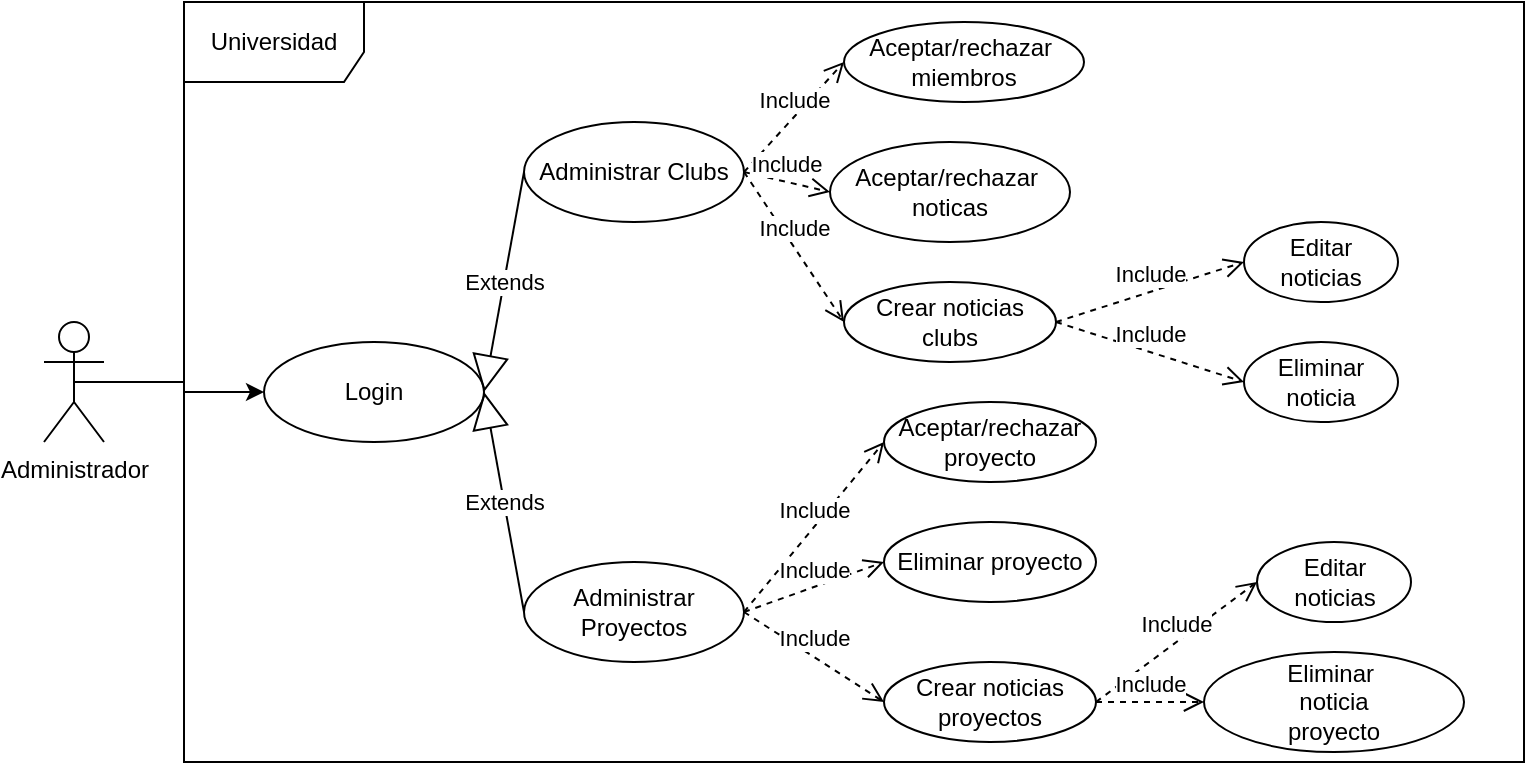 <mxfile version="18.0.2" type="github">
  <diagram id="oVPh_x6df8jIc5s3xTfl" name="Página-1">
    <mxGraphModel dx="1238" dy="548" grid="1" gridSize="10" guides="1" tooltips="1" connect="1" arrows="1" fold="1" page="1" pageScale="1" pageWidth="827" pageHeight="1169" math="0" shadow="0">
      <root>
        <mxCell id="0" />
        <mxCell id="1" parent="0" />
        <mxCell id="KB04ySpdSt4_q-6dJAmI-1" value="Universidad" style="shape=umlFrame;whiteSpace=wrap;html=1;width=90;height=40;" vertex="1" parent="1">
          <mxGeometry x="120" y="80" width="670" height="380" as="geometry" />
        </mxCell>
        <mxCell id="KB04ySpdSt4_q-6dJAmI-34" style="edgeStyle=orthogonalEdgeStyle;rounded=0;orthogonalLoop=1;jettySize=auto;html=1;exitX=0.5;exitY=0.5;exitDx=0;exitDy=0;exitPerimeter=0;" edge="1" parent="1" source="KB04ySpdSt4_q-6dJAmI-2" target="KB04ySpdSt4_q-6dJAmI-8">
          <mxGeometry relative="1" as="geometry" />
        </mxCell>
        <mxCell id="KB04ySpdSt4_q-6dJAmI-2" value="Administrador" style="shape=umlActor;verticalLabelPosition=bottom;verticalAlign=top;html=1;" vertex="1" parent="1">
          <mxGeometry x="50" y="240" width="30" height="60" as="geometry" />
        </mxCell>
        <mxCell id="KB04ySpdSt4_q-6dJAmI-8" value="Login" style="ellipse;whiteSpace=wrap;html=1;" vertex="1" parent="1">
          <mxGeometry x="160" y="250" width="110" height="50" as="geometry" />
        </mxCell>
        <mxCell id="KB04ySpdSt4_q-6dJAmI-9" value="Administrar Clubs" style="ellipse;whiteSpace=wrap;html=1;" vertex="1" parent="1">
          <mxGeometry x="290" y="140" width="110" height="50" as="geometry" />
        </mxCell>
        <mxCell id="KB04ySpdSt4_q-6dJAmI-10" value="Administrar Proyectos" style="ellipse;whiteSpace=wrap;html=1;" vertex="1" parent="1">
          <mxGeometry x="290" y="360" width="110" height="50" as="geometry" />
        </mxCell>
        <mxCell id="KB04ySpdSt4_q-6dJAmI-11" value="Aceptar/rechazar&amp;nbsp;&lt;br&gt;miembros" style="ellipse;whiteSpace=wrap;html=1;" vertex="1" parent="1">
          <mxGeometry x="450" y="90" width="120" height="40" as="geometry" />
        </mxCell>
        <mxCell id="KB04ySpdSt4_q-6dJAmI-12" value="Aceptar/rechazar&amp;nbsp;&lt;br&gt;noticas" style="ellipse;whiteSpace=wrap;html=1;" vertex="1" parent="1">
          <mxGeometry x="443" y="150" width="120" height="50" as="geometry" />
        </mxCell>
        <mxCell id="KB04ySpdSt4_q-6dJAmI-13" value="Crear noticias&lt;br&gt;clubs" style="ellipse;whiteSpace=wrap;html=1;" vertex="1" parent="1">
          <mxGeometry x="450" y="220" width="106" height="40" as="geometry" />
        </mxCell>
        <mxCell id="KB04ySpdSt4_q-6dJAmI-14" value="Extends" style="endArrow=block;endSize=16;endFill=0;html=1;rounded=0;exitX=0;exitY=0.5;exitDx=0;exitDy=0;entryX=1;entryY=0.5;entryDx=0;entryDy=0;" edge="1" parent="1" source="KB04ySpdSt4_q-6dJAmI-9" target="KB04ySpdSt4_q-6dJAmI-8">
          <mxGeometry width="160" relative="1" as="geometry">
            <mxPoint x="490" y="280" as="sourcePoint" />
            <mxPoint x="330" y="280" as="targetPoint" />
          </mxGeometry>
        </mxCell>
        <mxCell id="KB04ySpdSt4_q-6dJAmI-15" value="Extends" style="endArrow=block;endSize=16;endFill=0;html=1;rounded=0;exitX=0;exitY=0.5;exitDx=0;exitDy=0;entryX=1;entryY=0.5;entryDx=0;entryDy=0;" edge="1" parent="1" source="KB04ySpdSt4_q-6dJAmI-10" target="KB04ySpdSt4_q-6dJAmI-8">
          <mxGeometry width="160" relative="1" as="geometry">
            <mxPoint x="280" y="260" as="sourcePoint" />
            <mxPoint x="260" y="370" as="targetPoint" />
          </mxGeometry>
        </mxCell>
        <mxCell id="KB04ySpdSt4_q-6dJAmI-16" value="Include" style="html=1;verticalAlign=bottom;endArrow=open;dashed=1;endSize=8;rounded=0;exitX=1;exitY=0.5;exitDx=0;exitDy=0;entryX=0;entryY=0.5;entryDx=0;entryDy=0;" edge="1" parent="1" source="KB04ySpdSt4_q-6dJAmI-9" target="KB04ySpdSt4_q-6dJAmI-11">
          <mxGeometry relative="1" as="geometry">
            <mxPoint x="370" y="280" as="sourcePoint" />
            <mxPoint x="450" y="280" as="targetPoint" />
          </mxGeometry>
        </mxCell>
        <mxCell id="KB04ySpdSt4_q-6dJAmI-17" value="Include" style="html=1;verticalAlign=bottom;endArrow=open;dashed=1;endSize=8;rounded=0;exitX=1;exitY=0.5;exitDx=0;exitDy=0;entryX=0;entryY=0.5;entryDx=0;entryDy=0;" edge="1" parent="1" source="KB04ySpdSt4_q-6dJAmI-9" target="KB04ySpdSt4_q-6dJAmI-12">
          <mxGeometry relative="1" as="geometry">
            <mxPoint x="410" y="175" as="sourcePoint" />
            <mxPoint x="480" y="120" as="targetPoint" />
          </mxGeometry>
        </mxCell>
        <mxCell id="KB04ySpdSt4_q-6dJAmI-18" value="Include" style="html=1;verticalAlign=bottom;endArrow=open;dashed=1;endSize=8;rounded=0;exitX=1;exitY=0.5;exitDx=0;exitDy=0;entryX=0;entryY=0.5;entryDx=0;entryDy=0;" edge="1" parent="1" source="KB04ySpdSt4_q-6dJAmI-9" target="KB04ySpdSt4_q-6dJAmI-13">
          <mxGeometry relative="1" as="geometry">
            <mxPoint x="410" y="175" as="sourcePoint" />
            <mxPoint x="480" y="175" as="targetPoint" />
          </mxGeometry>
        </mxCell>
        <mxCell id="KB04ySpdSt4_q-6dJAmI-19" value="Aceptar/rechazar&lt;br&gt;proyecto" style="ellipse;whiteSpace=wrap;html=1;" vertex="1" parent="1">
          <mxGeometry x="470" y="280" width="106" height="40" as="geometry" />
        </mxCell>
        <mxCell id="KB04ySpdSt4_q-6dJAmI-20" value="Eliminar proyecto" style="ellipse;whiteSpace=wrap;html=1;" vertex="1" parent="1">
          <mxGeometry x="470" y="340" width="106" height="40" as="geometry" />
        </mxCell>
        <mxCell id="KB04ySpdSt4_q-6dJAmI-21" value="Crear noticias&lt;br&gt;proyectos" style="ellipse;whiteSpace=wrap;html=1;" vertex="1" parent="1">
          <mxGeometry x="470" y="410" width="106" height="40" as="geometry" />
        </mxCell>
        <mxCell id="KB04ySpdSt4_q-6dJAmI-22" value="Editar noticias" style="ellipse;whiteSpace=wrap;html=1;" vertex="1" parent="1">
          <mxGeometry x="650" y="190" width="77" height="40" as="geometry" />
        </mxCell>
        <mxCell id="KB04ySpdSt4_q-6dJAmI-23" value="Eliminar noticia" style="ellipse;whiteSpace=wrap;html=1;" vertex="1" parent="1">
          <mxGeometry x="650" y="250" width="77" height="40" as="geometry" />
        </mxCell>
        <mxCell id="KB04ySpdSt4_q-6dJAmI-25" value="Include" style="html=1;verticalAlign=bottom;endArrow=open;dashed=1;endSize=8;rounded=0;exitX=1;exitY=0.5;exitDx=0;exitDy=0;entryX=0;entryY=0.5;entryDx=0;entryDy=0;" edge="1" parent="1" source="KB04ySpdSt4_q-6dJAmI-13" target="KB04ySpdSt4_q-6dJAmI-22">
          <mxGeometry relative="1" as="geometry">
            <mxPoint x="580" y="185" as="sourcePoint" />
            <mxPoint x="630" y="260" as="targetPoint" />
          </mxGeometry>
        </mxCell>
        <mxCell id="KB04ySpdSt4_q-6dJAmI-26" value="Include" style="html=1;verticalAlign=bottom;endArrow=open;dashed=1;endSize=8;rounded=0;exitX=1;exitY=0.5;exitDx=0;exitDy=0;entryX=0;entryY=0.5;entryDx=0;entryDy=0;" edge="1" parent="1" source="KB04ySpdSt4_q-6dJAmI-13" target="KB04ySpdSt4_q-6dJAmI-23">
          <mxGeometry relative="1" as="geometry">
            <mxPoint x="566" y="250" as="sourcePoint" />
            <mxPoint x="680" y="220" as="targetPoint" />
          </mxGeometry>
        </mxCell>
        <mxCell id="KB04ySpdSt4_q-6dJAmI-27" value="Include" style="html=1;verticalAlign=bottom;endArrow=open;dashed=1;endSize=8;rounded=0;exitX=1;exitY=0.5;exitDx=0;exitDy=0;entryX=0;entryY=0.5;entryDx=0;entryDy=0;" edge="1" parent="1" source="KB04ySpdSt4_q-6dJAmI-10" target="KB04ySpdSt4_q-6dJAmI-19">
          <mxGeometry relative="1" as="geometry">
            <mxPoint x="349" y="310" as="sourcePoint" />
            <mxPoint x="443" y="340" as="targetPoint" />
          </mxGeometry>
        </mxCell>
        <mxCell id="KB04ySpdSt4_q-6dJAmI-28" value="Include" style="html=1;verticalAlign=bottom;endArrow=open;dashed=1;endSize=8;rounded=0;exitX=1;exitY=0.5;exitDx=0;exitDy=0;entryX=0;entryY=0.5;entryDx=0;entryDy=0;" edge="1" parent="1" source="KB04ySpdSt4_q-6dJAmI-10" target="KB04ySpdSt4_q-6dJAmI-20">
          <mxGeometry relative="1" as="geometry">
            <mxPoint x="410" y="395" as="sourcePoint" />
            <mxPoint x="480" y="310" as="targetPoint" />
          </mxGeometry>
        </mxCell>
        <mxCell id="KB04ySpdSt4_q-6dJAmI-29" value="Include" style="html=1;verticalAlign=bottom;endArrow=open;dashed=1;endSize=8;rounded=0;exitX=1;exitY=0.5;exitDx=0;exitDy=0;entryX=0;entryY=0.5;entryDx=0;entryDy=0;" edge="1" parent="1" source="KB04ySpdSt4_q-6dJAmI-10" target="KB04ySpdSt4_q-6dJAmI-21">
          <mxGeometry relative="1" as="geometry">
            <mxPoint x="410" y="395" as="sourcePoint" />
            <mxPoint x="480" y="370" as="targetPoint" />
          </mxGeometry>
        </mxCell>
        <mxCell id="KB04ySpdSt4_q-6dJAmI-30" value="Eliminar&amp;nbsp;&lt;br&gt;noticia&lt;br&gt;proyecto" style="ellipse;whiteSpace=wrap;html=1;" vertex="1" parent="1">
          <mxGeometry x="630" y="405" width="130" height="50" as="geometry" />
        </mxCell>
        <mxCell id="KB04ySpdSt4_q-6dJAmI-31" value="Editar noticias" style="ellipse;whiteSpace=wrap;html=1;" vertex="1" parent="1">
          <mxGeometry x="656.5" y="350" width="77" height="40" as="geometry" />
        </mxCell>
        <mxCell id="KB04ySpdSt4_q-6dJAmI-32" value="Include" style="html=1;verticalAlign=bottom;endArrow=open;dashed=1;endSize=8;rounded=0;exitX=1;exitY=0.5;exitDx=0;exitDy=0;entryX=0;entryY=0.5;entryDx=0;entryDy=0;" edge="1" parent="1" source="KB04ySpdSt4_q-6dJAmI-21" target="KB04ySpdSt4_q-6dJAmI-31">
          <mxGeometry relative="1" as="geometry">
            <mxPoint x="562.5" y="350" as="sourcePoint" />
            <mxPoint x="656.5" y="380" as="targetPoint" />
          </mxGeometry>
        </mxCell>
        <mxCell id="KB04ySpdSt4_q-6dJAmI-33" value="Include" style="html=1;verticalAlign=bottom;endArrow=open;dashed=1;endSize=8;rounded=0;exitX=1;exitY=0.5;exitDx=0;exitDy=0;entryX=0;entryY=0.5;entryDx=0;entryDy=0;" edge="1" parent="1" source="KB04ySpdSt4_q-6dJAmI-21" target="KB04ySpdSt4_q-6dJAmI-30">
          <mxGeometry relative="1" as="geometry">
            <mxPoint x="586" y="440" as="sourcePoint" />
            <mxPoint x="666.5" y="380" as="targetPoint" />
          </mxGeometry>
        </mxCell>
      </root>
    </mxGraphModel>
  </diagram>
</mxfile>

